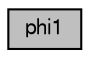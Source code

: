 digraph G
{
  bgcolor="transparent";
  edge [fontname="FreeSans",fontsize="10",labelfontname="FreeSans",labelfontsize="10"];
  node [fontname="FreeSans",fontsize="10",shape=record];
  rankdir=LR;
  Node1 [label="phi1",height=0.2,width=0.4,color="black", fillcolor="grey75", style="filled" fontcolor="black"];
}
